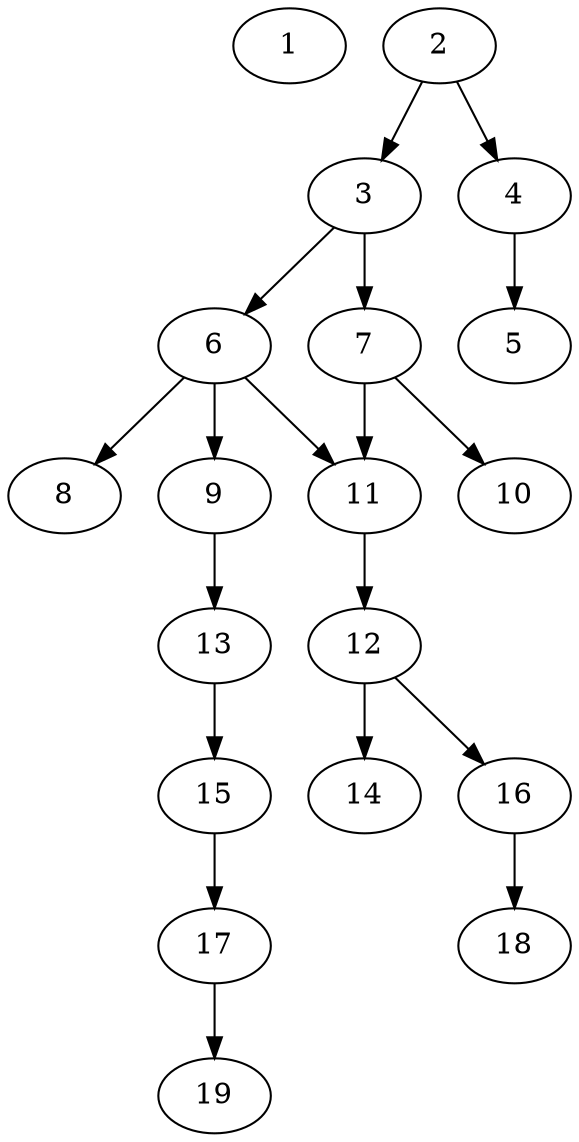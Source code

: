 // DAG (tier=1-easy, mode=data, n=19, ccr=0.319, fat=0.422, density=0.359, regular=0.641, jump=0.040, mindata=1048576, maxdata=8388608)
// DAG automatically generated by daggen at Sun Aug 24 16:33:33 2025
// /home/ermia/Project/Environments/daggen/bin/daggen --dot --ccr 0.319 --fat 0.422 --regular 0.641 --density 0.359 --jump 0.040 --mindata 1048576 --maxdata 8388608 -n 19 
digraph G {
  1 [size="20668185063546400", alpha="0.05", expect_size="10334092531773200"]
  2 [size="115730987622515312", alpha="0.08", expect_size="57865493811257656"]
  2 -> 3 [size ="298476948684800"]
  2 -> 4 [size ="298476948684800"]
  3 [size="15083816896933538", alpha="0.08", expect_size="7541908448466769"]
  3 -> 6 [size ="430527655968768"]
  3 -> 7 [size ="430527655968768"]
  4 [size="548475721315601792", alpha="0.16", expect_size="274237860657800896"]
  4 -> 5 [size ="195940174528512"]
  5 [size="1982171113019662", alpha="0.07", expect_size="991085556509831"]
  6 [size="88588564723805136", alpha="0.08", expect_size="44294282361902568"]
  6 -> 8 [size ="49819682865152"]
  6 -> 9 [size ="49819682865152"]
  6 -> 11 [size ="49819682865152"]
  7 [size="213864357451268096000", alpha="0.14", expect_size="106932178725634048000"]
  7 -> 10 [size ="286098509004800"]
  7 -> 11 [size ="286098509004800"]
  8 [size="186785720079599296", alpha="0.04", expect_size="93392860039799648"]
  9 [size="144524747940385216", alpha="0.20", expect_size="72262373970192608"]
  9 -> 13 [size ="83447490019328"]
  10 [size="587675049508184320", alpha="0.09", expect_size="293837524754092160"]
  11 [size="1344470691780122", alpha="0.18", expect_size="672235345890061"]
  11 -> 12 [size ="115088480534528"]
  12 [size="975918957294964", alpha="0.04", expect_size="487959478647482"]
  12 -> 14 [size ="15492760731648"]
  12 -> 16 [size ="15492760731648"]
  13 [size="499024987218263360", alpha="0.18", expect_size="249512493609131680"]
  13 -> 15 [size ="308364970033152"]
  14 [size="43402605343645880", alpha="0.15", expect_size="21701302671822940"]
  15 [size="3789876290405374", alpha="0.12", expect_size="1894938145202687"]
  15 -> 17 [size ="76558135984128"]
  16 [size="220735048175479552", alpha="0.13", expect_size="110367524087739776"]
  16 -> 18 [size ="101239392043008"]
  17 [size="2255249645677153", alpha="0.18", expect_size="1127624822838576"]
  17 -> 19 [size ="93916472803328"]
  18 [size="378309858280896", alpha="0.11", expect_size="189154929140448"]
  19 [size="4147331026089148416", alpha="0.02", expect_size="2073665513044574208"]
}
